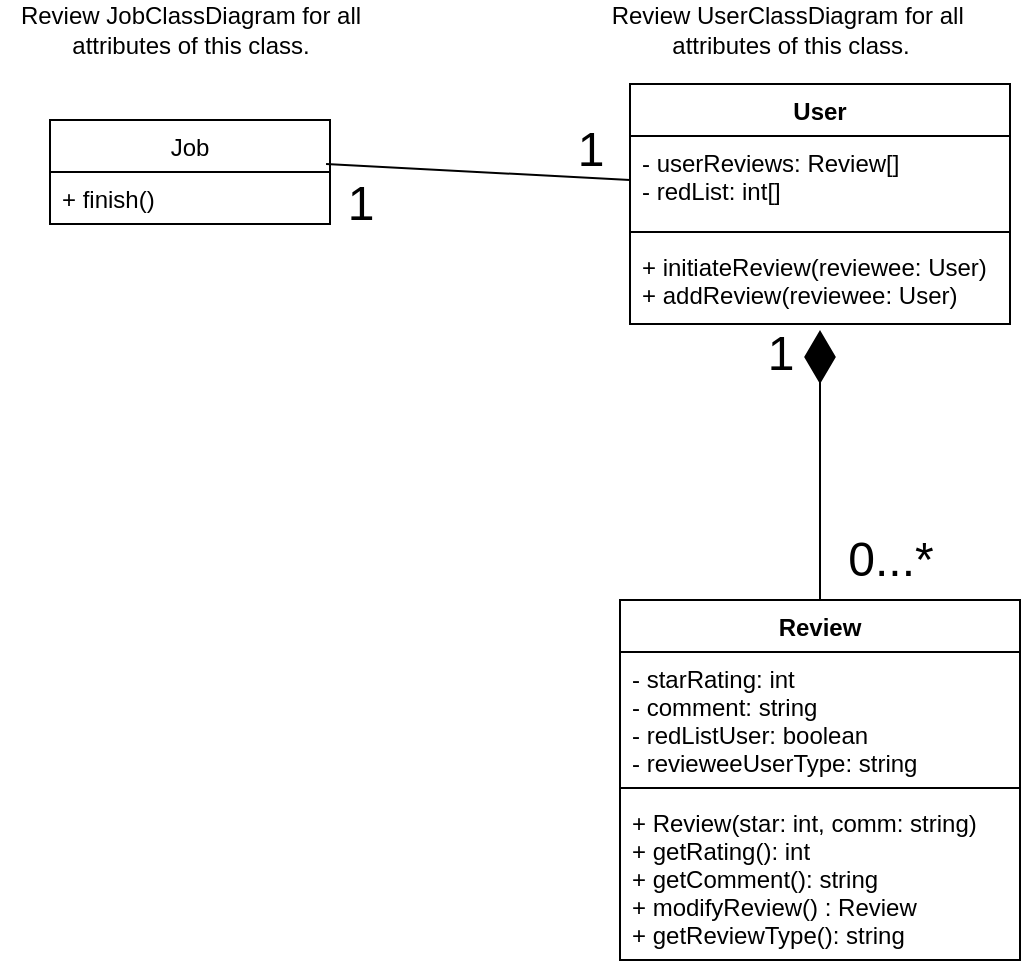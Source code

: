 <mxfile version="16.4.11" type="google"><diagram id="_rJL2-oc8nlJk4ivuHF7" name="Page-1"><mxGraphModel dx="873" dy="738" grid="1" gridSize="10" guides="1" tooltips="1" connect="1" arrows="1" fold="1" page="1" pageScale="1" pageWidth="850" pageHeight="1100" math="0" shadow="0"><root><mxCell id="0"/><mxCell id="1" parent="0"/><mxCell id="t2Lw7c6TQ6OZuzO3WsGb-5" value="Review" style="swimlane;fontStyle=1;align=center;verticalAlign=top;childLayout=stackLayout;horizontal=1;startSize=26;horizontalStack=0;resizeParent=1;resizeParentMax=0;resizeLast=0;collapsible=1;marginBottom=0;" vertex="1" parent="1"><mxGeometry x="465" y="350" width="200" height="180" as="geometry"><mxRectangle x="470" y="350" width="70" height="26" as="alternateBounds"/></mxGeometry></mxCell><mxCell id="t2Lw7c6TQ6OZuzO3WsGb-6" value="- starRating: int&#10;- comment: string&#10;- redListUser: boolean&#10;- revieweeUserType: string" style="text;strokeColor=none;fillColor=none;align=left;verticalAlign=top;spacingLeft=4;spacingRight=4;overflow=hidden;rotatable=0;points=[[0,0.5],[1,0.5]];portConstraint=eastwest;" vertex="1" parent="t2Lw7c6TQ6OZuzO3WsGb-5"><mxGeometry y="26" width="200" height="64" as="geometry"/></mxCell><mxCell id="t2Lw7c6TQ6OZuzO3WsGb-7" value="" style="line;strokeWidth=1;fillColor=none;align=left;verticalAlign=middle;spacingTop=-1;spacingLeft=3;spacingRight=3;rotatable=0;labelPosition=right;points=[];portConstraint=eastwest;" vertex="1" parent="t2Lw7c6TQ6OZuzO3WsGb-5"><mxGeometry y="90" width="200" height="8" as="geometry"/></mxCell><mxCell id="t2Lw7c6TQ6OZuzO3WsGb-8" value="+ Review(star: int, comm: string)&#10;+ getRating(): int&#10;+ getComment(): string&#10;+ modifyReview() : Review&#10;+ getReviewType(): string" style="text;strokeColor=none;fillColor=none;align=left;verticalAlign=top;spacingLeft=4;spacingRight=4;overflow=hidden;rotatable=0;points=[[0,0.5],[1,0.5]];portConstraint=eastwest;" vertex="1" parent="t2Lw7c6TQ6OZuzO3WsGb-5"><mxGeometry y="98" width="200" height="82" as="geometry"/></mxCell><mxCell id="t2Lw7c6TQ6OZuzO3WsGb-17" value="Job" style="swimlane;fontStyle=0;childLayout=stackLayout;horizontal=1;startSize=26;fillColor=none;horizontalStack=0;resizeParent=1;resizeParentMax=0;resizeLast=0;collapsible=1;marginBottom=0;" vertex="1" parent="1"><mxGeometry x="180" y="110" width="140" height="52" as="geometry"/></mxCell><mxCell id="t2Lw7c6TQ6OZuzO3WsGb-18" value="+ finish()" style="text;strokeColor=none;fillColor=none;align=left;verticalAlign=top;spacingLeft=4;spacingRight=4;overflow=hidden;rotatable=0;points=[[0,0.5],[1,0.5]];portConstraint=eastwest;" vertex="1" parent="t2Lw7c6TQ6OZuzO3WsGb-17"><mxGeometry y="26" width="140" height="26" as="geometry"/></mxCell><mxCell id="t2Lw7c6TQ6OZuzO3WsGb-21" value="Review JobClassDiagram for all&lt;br&gt;attributes of this class." style="text;html=1;align=center;verticalAlign=middle;resizable=0;points=[];autosize=1;strokeColor=none;fillColor=none;" vertex="1" parent="1"><mxGeometry x="155" y="50" width="190" height="30" as="geometry"/></mxCell><mxCell id="t2Lw7c6TQ6OZuzO3WsGb-23" value="User" style="swimlane;fontStyle=1;align=center;verticalAlign=top;childLayout=stackLayout;horizontal=1;startSize=26;horizontalStack=0;resizeParent=1;resizeParentMax=0;resizeLast=0;collapsible=1;marginBottom=0;" vertex="1" parent="1"><mxGeometry x="470" y="92" width="190" height="120" as="geometry"/></mxCell><mxCell id="t2Lw7c6TQ6OZuzO3WsGb-24" value="- userReviews: Review[]&#10;- redList: int[]" style="text;strokeColor=none;fillColor=none;align=left;verticalAlign=top;spacingLeft=4;spacingRight=4;overflow=hidden;rotatable=0;points=[[0,0.5],[1,0.5]];portConstraint=eastwest;" vertex="1" parent="t2Lw7c6TQ6OZuzO3WsGb-23"><mxGeometry y="26" width="190" height="44" as="geometry"/></mxCell><mxCell id="t2Lw7c6TQ6OZuzO3WsGb-25" value="" style="line;strokeWidth=1;fillColor=none;align=left;verticalAlign=middle;spacingTop=-1;spacingLeft=3;spacingRight=3;rotatable=0;labelPosition=right;points=[];portConstraint=eastwest;" vertex="1" parent="t2Lw7c6TQ6OZuzO3WsGb-23"><mxGeometry y="70" width="190" height="8" as="geometry"/></mxCell><mxCell id="t2Lw7c6TQ6OZuzO3WsGb-26" value="+ initiateReview(reviewee: User)&#10;+ addReview(reviewee: User)" style="text;strokeColor=none;fillColor=none;align=left;verticalAlign=top;spacingLeft=4;spacingRight=4;overflow=hidden;rotatable=0;points=[[0,0.5],[1,0.5]];portConstraint=eastwest;" vertex="1" parent="t2Lw7c6TQ6OZuzO3WsGb-23"><mxGeometry y="78" width="190" height="42" as="geometry"/></mxCell><mxCell id="t2Lw7c6TQ6OZuzO3WsGb-27" value="Review UserClassDiagram for all&amp;nbsp;&lt;br&gt;attributes of this class." style="text;html=1;align=center;verticalAlign=middle;resizable=0;points=[];autosize=1;strokeColor=none;fillColor=none;" vertex="1" parent="1"><mxGeometry x="455" y="50" width="190" height="30" as="geometry"/></mxCell><mxCell id="t2Lw7c6TQ6OZuzO3WsGb-28" value="" style="endArrow=diamondThin;endFill=1;endSize=24;html=1;rounded=0;exitX=0.5;exitY=0;exitDx=0;exitDy=0;entryX=0.5;entryY=1.071;entryDx=0;entryDy=0;entryPerimeter=0;" edge="1" parent="1" source="t2Lw7c6TQ6OZuzO3WsGb-5" target="t2Lw7c6TQ6OZuzO3WsGb-26"><mxGeometry width="160" relative="1" as="geometry"><mxPoint x="440" y="240" as="sourcePoint"/><mxPoint x="470" y="230" as="targetPoint"/></mxGeometry></mxCell><mxCell id="t2Lw7c6TQ6OZuzO3WsGb-29" value="&lt;font style=&quot;font-size: 24px&quot;&gt;0...*&lt;/font&gt;" style="text;html=1;align=center;verticalAlign=middle;resizable=0;points=[];autosize=1;strokeColor=none;fillColor=none;" vertex="1" parent="1"><mxGeometry x="570" y="320" width="60" height="20" as="geometry"/></mxCell><mxCell id="t2Lw7c6TQ6OZuzO3WsGb-30" value="1" style="text;html=1;align=center;verticalAlign=middle;resizable=0;points=[];autosize=1;strokeColor=none;fillColor=none;fontSize=24;" vertex="1" parent="1"><mxGeometry x="530" y="212" width="30" height="30" as="geometry"/></mxCell><mxCell id="t2Lw7c6TQ6OZuzO3WsGb-31" value="" style="endArrow=none;html=1;rounded=0;fontSize=24;exitX=0.986;exitY=-0.154;exitDx=0;exitDy=0;exitPerimeter=0;entryX=0;entryY=0.5;entryDx=0;entryDy=0;" edge="1" parent="1" source="t2Lw7c6TQ6OZuzO3WsGb-18" target="t2Lw7c6TQ6OZuzO3WsGb-24"><mxGeometry width="50" height="50" relative="1" as="geometry"><mxPoint x="490" y="250" as="sourcePoint"/><mxPoint x="540" y="200" as="targetPoint"/></mxGeometry></mxCell><mxCell id="t2Lw7c6TQ6OZuzO3WsGb-32" value="1" style="text;html=1;align=center;verticalAlign=middle;resizable=0;points=[];autosize=1;strokeColor=none;fillColor=none;fontSize=24;" vertex="1" parent="1"><mxGeometry x="320" y="137" width="30" height="30" as="geometry"/></mxCell><mxCell id="t2Lw7c6TQ6OZuzO3WsGb-33" value="1" style="text;html=1;align=center;verticalAlign=middle;resizable=0;points=[];autosize=1;strokeColor=none;fillColor=none;fontSize=24;" vertex="1" parent="1"><mxGeometry x="435" y="110" width="30" height="30" as="geometry"/></mxCell></root></mxGraphModel></diagram></mxfile>